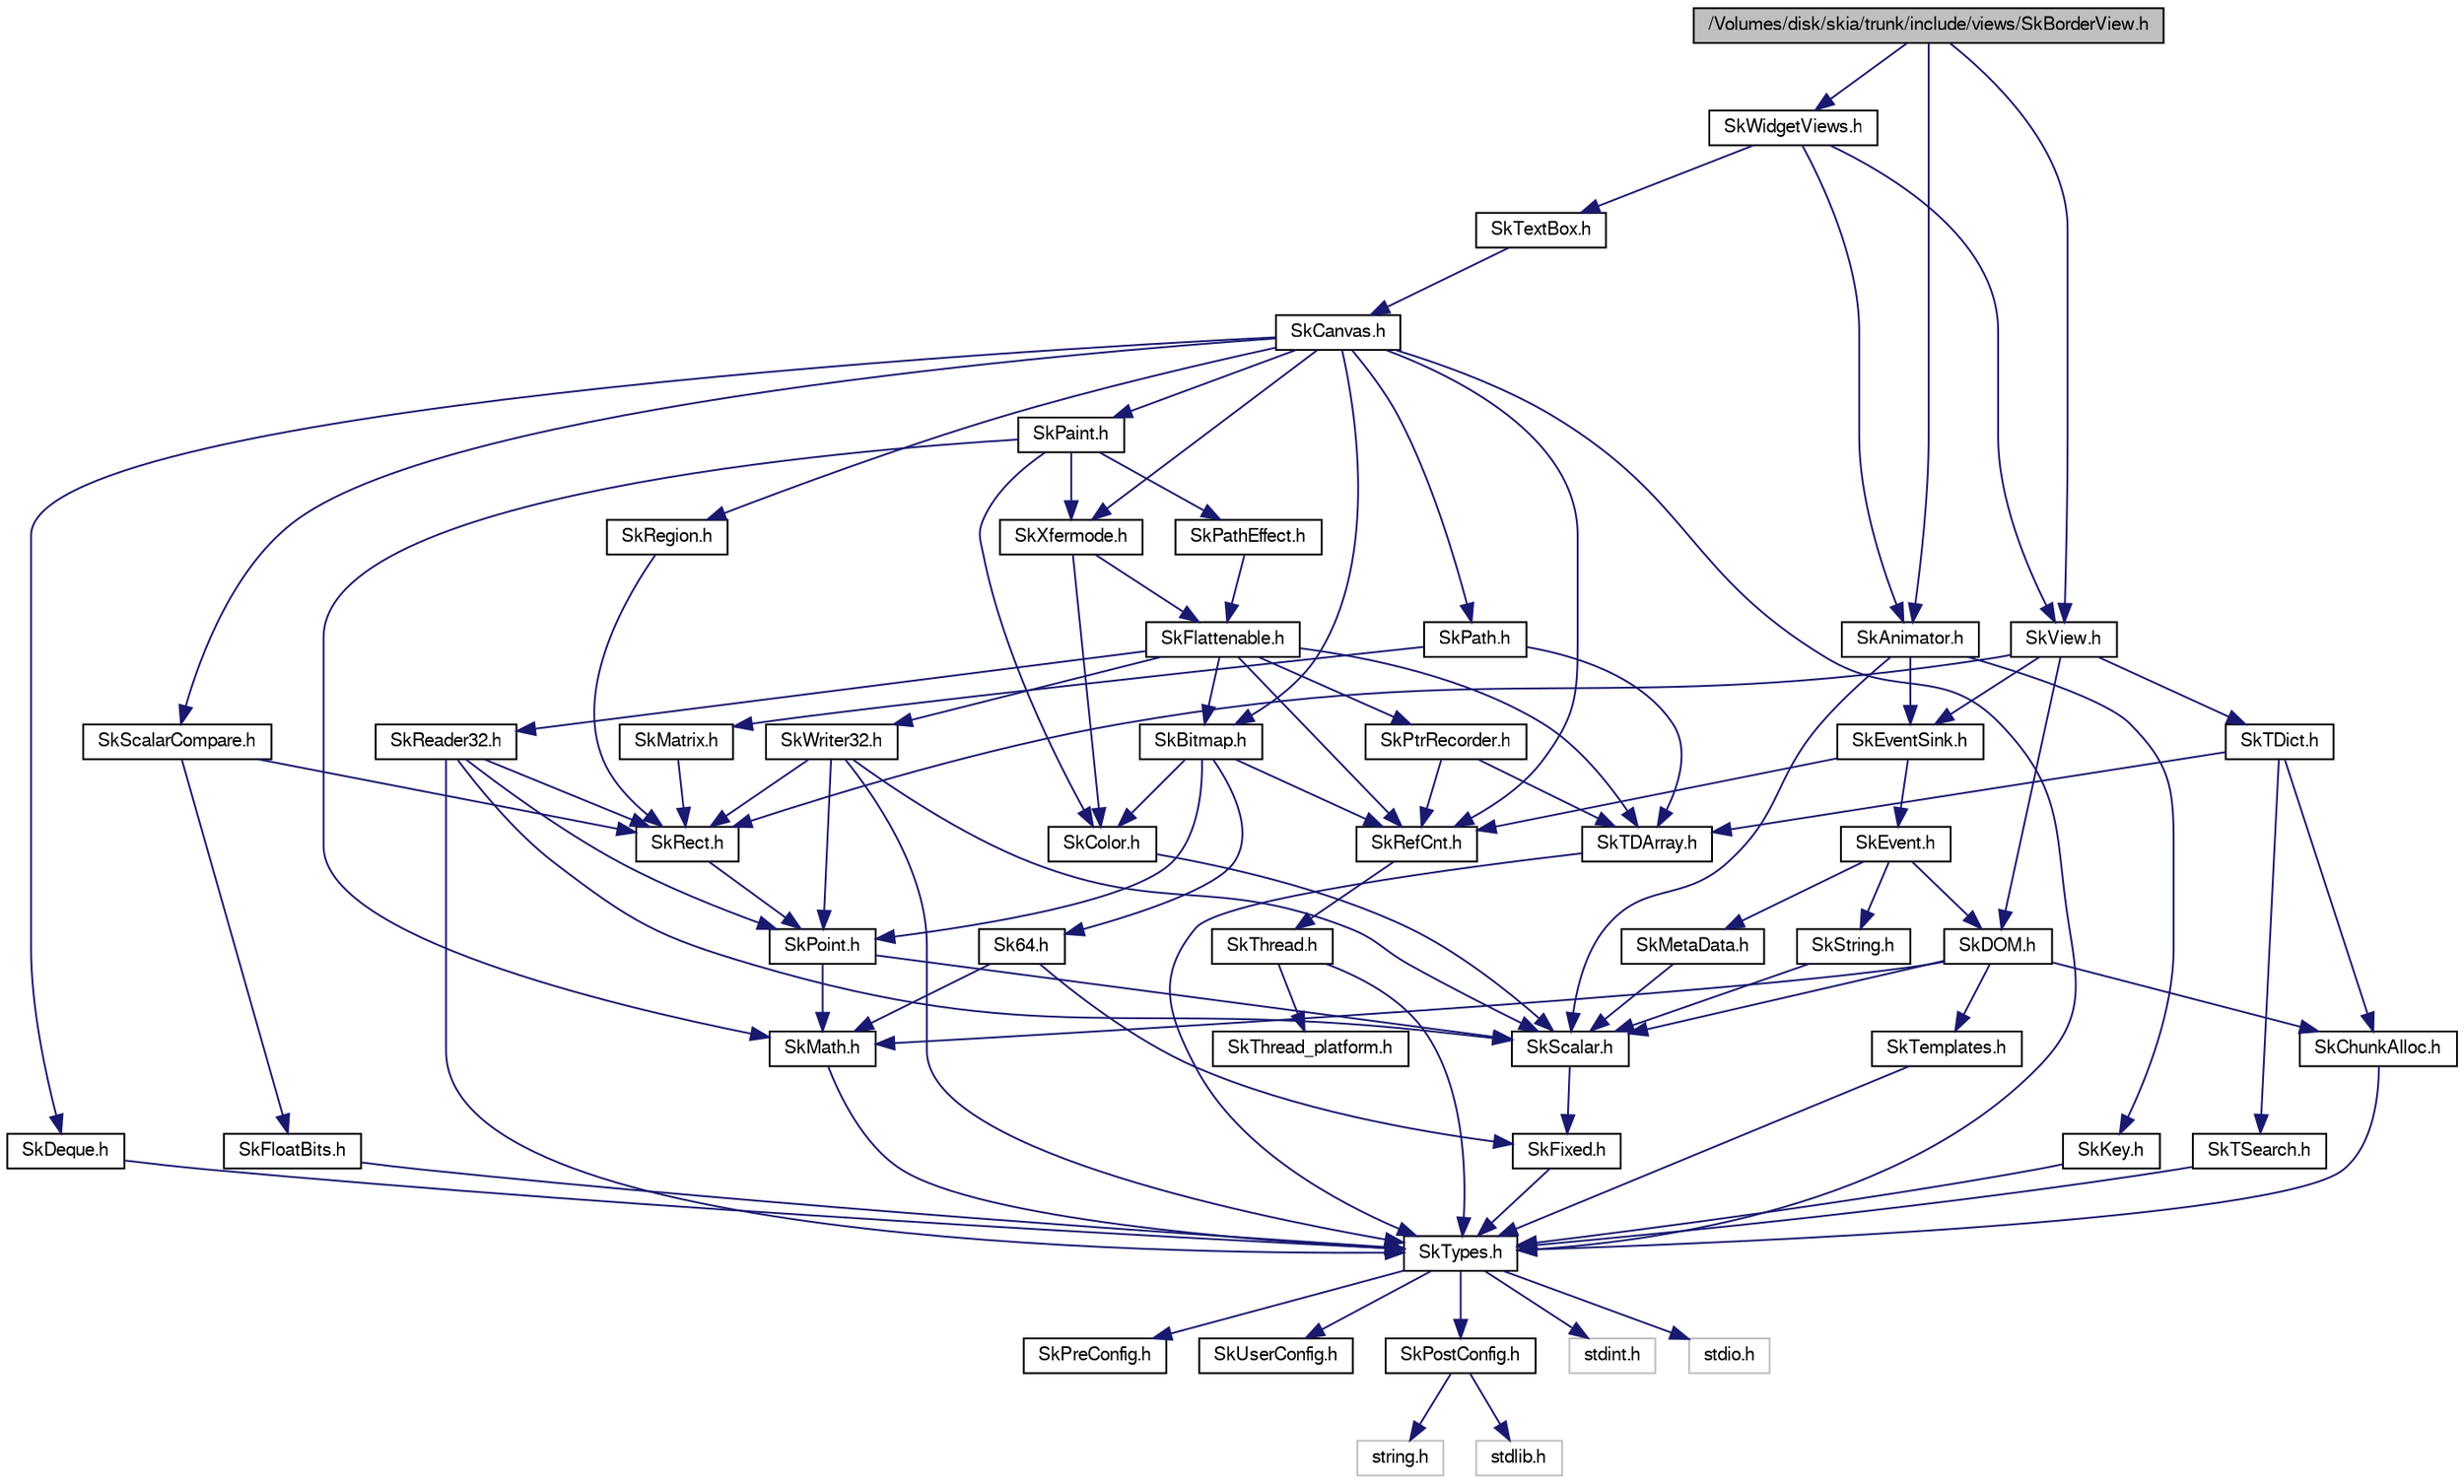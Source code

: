 digraph G
{
  edge [fontname="FreeSans",fontsize="10",labelfontname="FreeSans",labelfontsize="10"];
  node [fontname="FreeSans",fontsize="10",shape=record];
  Node1 [label="/Volumes/disk/skia/trunk/include/views/SkBorderView.h",height=0.2,width=0.4,color="black", fillcolor="grey75", style="filled" fontcolor="black"];
  Node1 -> Node2 [color="midnightblue",fontsize="10",style="solid",fontname="FreeSans"];
  Node2 [label="SkView.h",height=0.2,width=0.4,color="black", fillcolor="white", style="filled",URL="$_sk_view_8h.html"];
  Node2 -> Node3 [color="midnightblue",fontsize="10",style="solid",fontname="FreeSans"];
  Node3 [label="SkEventSink.h",height=0.2,width=0.4,color="black", fillcolor="white", style="filled",URL="$_sk_event_sink_8h.html"];
  Node3 -> Node4 [color="midnightblue",fontsize="10",style="solid",fontname="FreeSans"];
  Node4 [label="SkRefCnt.h",height=0.2,width=0.4,color="black", fillcolor="white", style="filled",URL="$_sk_ref_cnt_8h.html"];
  Node4 -> Node5 [color="midnightblue",fontsize="10",style="solid",fontname="FreeSans"];
  Node5 [label="SkThread.h",height=0.2,width=0.4,color="black", fillcolor="white", style="filled",URL="$_sk_thread_8h.html"];
  Node5 -> Node6 [color="midnightblue",fontsize="10",style="solid",fontname="FreeSans"];
  Node6 [label="SkTypes.h",height=0.2,width=0.4,color="black", fillcolor="white", style="filled",URL="$_sk_types_8h.html"];
  Node6 -> Node7 [color="midnightblue",fontsize="10",style="solid",fontname="FreeSans"];
  Node7 [label="SkPreConfig.h",height=0.2,width=0.4,color="black", fillcolor="white", style="filled",URL="$_sk_pre_config_8h.html"];
  Node6 -> Node8 [color="midnightblue",fontsize="10",style="solid",fontname="FreeSans"];
  Node8 [label="SkUserConfig.h",height=0.2,width=0.4,color="black", fillcolor="white", style="filled",URL="$_sk_user_config_8h.html"];
  Node6 -> Node9 [color="midnightblue",fontsize="10",style="solid",fontname="FreeSans"];
  Node9 [label="SkPostConfig.h",height=0.2,width=0.4,color="black", fillcolor="white", style="filled",URL="$_sk_post_config_8h.html"];
  Node9 -> Node10 [color="midnightblue",fontsize="10",style="solid",fontname="FreeSans"];
  Node10 [label="string.h",height=0.2,width=0.4,color="grey75", fillcolor="white", style="filled"];
  Node9 -> Node11 [color="midnightblue",fontsize="10",style="solid",fontname="FreeSans"];
  Node11 [label="stdlib.h",height=0.2,width=0.4,color="grey75", fillcolor="white", style="filled"];
  Node6 -> Node12 [color="midnightblue",fontsize="10",style="solid",fontname="FreeSans"];
  Node12 [label="stdint.h",height=0.2,width=0.4,color="grey75", fillcolor="white", style="filled"];
  Node6 -> Node13 [color="midnightblue",fontsize="10",style="solid",fontname="FreeSans"];
  Node13 [label="stdio.h",height=0.2,width=0.4,color="grey75", fillcolor="white", style="filled"];
  Node5 -> Node14 [color="midnightblue",fontsize="10",style="solid",fontname="FreeSans"];
  Node14 [label="SkThread_platform.h",height=0.2,width=0.4,color="black", fillcolor="white", style="filled",URL="$_sk_thread__platform_8h.html"];
  Node3 -> Node15 [color="midnightblue",fontsize="10",style="solid",fontname="FreeSans"];
  Node15 [label="SkEvent.h",height=0.2,width=0.4,color="black", fillcolor="white", style="filled",URL="$_sk_event_8h.html"];
  Node15 -> Node16 [color="midnightblue",fontsize="10",style="solid",fontname="FreeSans"];
  Node16 [label="SkDOM.h",height=0.2,width=0.4,color="black", fillcolor="white", style="filled",URL="$_sk_d_o_m_8h.html"];
  Node16 -> Node17 [color="midnightblue",fontsize="10",style="solid",fontname="FreeSans"];
  Node17 [label="SkChunkAlloc.h",height=0.2,width=0.4,color="black", fillcolor="white", style="filled",URL="$_sk_chunk_alloc_8h.html"];
  Node17 -> Node6 [color="midnightblue",fontsize="10",style="solid",fontname="FreeSans"];
  Node16 -> Node18 [color="midnightblue",fontsize="10",style="solid",fontname="FreeSans"];
  Node18 [label="SkMath.h",height=0.2,width=0.4,color="black", fillcolor="white", style="filled",URL="$_sk_math_8h.html"];
  Node18 -> Node6 [color="midnightblue",fontsize="10",style="solid",fontname="FreeSans"];
  Node16 -> Node19 [color="midnightblue",fontsize="10",style="solid",fontname="FreeSans"];
  Node19 [label="SkScalar.h",height=0.2,width=0.4,color="black", fillcolor="white", style="filled",URL="$_sk_scalar_8h.html"];
  Node19 -> Node20 [color="midnightblue",fontsize="10",style="solid",fontname="FreeSans"];
  Node20 [label="SkFixed.h",height=0.2,width=0.4,color="black", fillcolor="white", style="filled",URL="$_sk_fixed_8h.html"];
  Node20 -> Node6 [color="midnightblue",fontsize="10",style="solid",fontname="FreeSans"];
  Node16 -> Node21 [color="midnightblue",fontsize="10",style="solid",fontname="FreeSans"];
  Node21 [label="SkTemplates.h",height=0.2,width=0.4,color="black", fillcolor="white", style="filled",URL="$_sk_templates_8h.html"];
  Node21 -> Node6 [color="midnightblue",fontsize="10",style="solid",fontname="FreeSans"];
  Node15 -> Node22 [color="midnightblue",fontsize="10",style="solid",fontname="FreeSans"];
  Node22 [label="SkMetaData.h",height=0.2,width=0.4,color="black", fillcolor="white", style="filled",URL="$_sk_meta_data_8h.html"];
  Node22 -> Node19 [color="midnightblue",fontsize="10",style="solid",fontname="FreeSans"];
  Node15 -> Node23 [color="midnightblue",fontsize="10",style="solid",fontname="FreeSans"];
  Node23 [label="SkString.h",height=0.2,width=0.4,color="black", fillcolor="white", style="filled",URL="$_sk_string_8h.html"];
  Node23 -> Node19 [color="midnightblue",fontsize="10",style="solid",fontname="FreeSans"];
  Node2 -> Node24 [color="midnightblue",fontsize="10",style="solid",fontname="FreeSans"];
  Node24 [label="SkRect.h",height=0.2,width=0.4,color="black", fillcolor="white", style="filled",URL="$_sk_rect_8h.html"];
  Node24 -> Node25 [color="midnightblue",fontsize="10",style="solid",fontname="FreeSans"];
  Node25 [label="SkPoint.h",height=0.2,width=0.4,color="black", fillcolor="white", style="filled",URL="$_sk_point_8h.html"];
  Node25 -> Node18 [color="midnightblue",fontsize="10",style="solid",fontname="FreeSans"];
  Node25 -> Node19 [color="midnightblue",fontsize="10",style="solid",fontname="FreeSans"];
  Node2 -> Node16 [color="midnightblue",fontsize="10",style="solid",fontname="FreeSans"];
  Node2 -> Node26 [color="midnightblue",fontsize="10",style="solid",fontname="FreeSans"];
  Node26 [label="SkTDict.h",height=0.2,width=0.4,color="black", fillcolor="white", style="filled",URL="$_sk_t_dict_8h.html"];
  Node26 -> Node17 [color="midnightblue",fontsize="10",style="solid",fontname="FreeSans"];
  Node26 -> Node27 [color="midnightblue",fontsize="10",style="solid",fontname="FreeSans"];
  Node27 [label="SkTSearch.h",height=0.2,width=0.4,color="black", fillcolor="white", style="filled",URL="$_sk_t_search_8h.html"];
  Node27 -> Node6 [color="midnightblue",fontsize="10",style="solid",fontname="FreeSans"];
  Node26 -> Node28 [color="midnightblue",fontsize="10",style="solid",fontname="FreeSans"];
  Node28 [label="SkTDArray.h",height=0.2,width=0.4,color="black", fillcolor="white", style="filled",URL="$_sk_t_d_array_8h.html"];
  Node28 -> Node6 [color="midnightblue",fontsize="10",style="solid",fontname="FreeSans"];
  Node1 -> Node29 [color="midnightblue",fontsize="10",style="solid",fontname="FreeSans"];
  Node29 [label="SkWidgetViews.h",height=0.2,width=0.4,color="black", fillcolor="white", style="filled",URL="$_sk_widget_views_8h.html"];
  Node29 -> Node2 [color="midnightblue",fontsize="10",style="solid",fontname="FreeSans"];
  Node29 -> Node30 [color="midnightblue",fontsize="10",style="solid",fontname="FreeSans"];
  Node30 [label="SkAnimator.h",height=0.2,width=0.4,color="black", fillcolor="white", style="filled",URL="$_sk_animator_8h.html"];
  Node30 -> Node19 [color="midnightblue",fontsize="10",style="solid",fontname="FreeSans"];
  Node30 -> Node31 [color="midnightblue",fontsize="10",style="solid",fontname="FreeSans"];
  Node31 [label="SkKey.h",height=0.2,width=0.4,color="black", fillcolor="white", style="filled",URL="$_sk_key_8h.html"];
  Node31 -> Node6 [color="midnightblue",fontsize="10",style="solid",fontname="FreeSans"];
  Node30 -> Node3 [color="midnightblue",fontsize="10",style="solid",fontname="FreeSans"];
  Node29 -> Node32 [color="midnightblue",fontsize="10",style="solid",fontname="FreeSans"];
  Node32 [label="SkTextBox.h",height=0.2,width=0.4,color="black", fillcolor="white", style="filled",URL="$_sk_text_box_8h.html"];
  Node32 -> Node33 [color="midnightblue",fontsize="10",style="solid",fontname="FreeSans"];
  Node33 [label="SkCanvas.h",height=0.2,width=0.4,color="black", fillcolor="white", style="filled",URL="$_sk_canvas_8h.html"];
  Node33 -> Node6 [color="midnightblue",fontsize="10",style="solid",fontname="FreeSans"];
  Node33 -> Node34 [color="midnightblue",fontsize="10",style="solid",fontname="FreeSans"];
  Node34 [label="SkBitmap.h",height=0.2,width=0.4,color="black", fillcolor="white", style="filled",URL="$_sk_bitmap_8h.html"];
  Node34 -> Node35 [color="midnightblue",fontsize="10",style="solid",fontname="FreeSans"];
  Node35 [label="Sk64.h",height=0.2,width=0.4,color="black", fillcolor="white", style="filled",URL="$_sk64_8h.html"];
  Node35 -> Node20 [color="midnightblue",fontsize="10",style="solid",fontname="FreeSans"];
  Node35 -> Node18 [color="midnightblue",fontsize="10",style="solid",fontname="FreeSans"];
  Node34 -> Node36 [color="midnightblue",fontsize="10",style="solid",fontname="FreeSans"];
  Node36 [label="SkColor.h",height=0.2,width=0.4,color="black", fillcolor="white", style="filled",URL="$_sk_color_8h.html"];
  Node36 -> Node19 [color="midnightblue",fontsize="10",style="solid",fontname="FreeSans"];
  Node34 -> Node25 [color="midnightblue",fontsize="10",style="solid",fontname="FreeSans"];
  Node34 -> Node4 [color="midnightblue",fontsize="10",style="solid",fontname="FreeSans"];
  Node33 -> Node37 [color="midnightblue",fontsize="10",style="solid",fontname="FreeSans"];
  Node37 [label="SkDeque.h",height=0.2,width=0.4,color="black", fillcolor="white", style="filled",URL="$_sk_deque_8h.html"];
  Node37 -> Node6 [color="midnightblue",fontsize="10",style="solid",fontname="FreeSans"];
  Node33 -> Node38 [color="midnightblue",fontsize="10",style="solid",fontname="FreeSans"];
  Node38 [label="SkPaint.h",height=0.2,width=0.4,color="black", fillcolor="white", style="filled",URL="$_sk_paint_8h.html"];
  Node38 -> Node36 [color="midnightblue",fontsize="10",style="solid",fontname="FreeSans"];
  Node38 -> Node18 [color="midnightblue",fontsize="10",style="solid",fontname="FreeSans"];
  Node38 -> Node39 [color="midnightblue",fontsize="10",style="solid",fontname="FreeSans"];
  Node39 [label="SkXfermode.h",height=0.2,width=0.4,color="black", fillcolor="white", style="filled",URL="$_sk_xfermode_8h.html"];
  Node39 -> Node40 [color="midnightblue",fontsize="10",style="solid",fontname="FreeSans"];
  Node40 [label="SkFlattenable.h",height=0.2,width=0.4,color="black", fillcolor="white", style="filled",URL="$_sk_flattenable_8h.html"];
  Node40 -> Node4 [color="midnightblue",fontsize="10",style="solid",fontname="FreeSans"];
  Node40 -> Node34 [color="midnightblue",fontsize="10",style="solid",fontname="FreeSans"];
  Node40 -> Node41 [color="midnightblue",fontsize="10",style="solid",fontname="FreeSans"];
  Node41 [label="SkReader32.h",height=0.2,width=0.4,color="black", fillcolor="white", style="filled",URL="$_sk_reader32_8h.html"];
  Node41 -> Node6 [color="midnightblue",fontsize="10",style="solid",fontname="FreeSans"];
  Node41 -> Node19 [color="midnightblue",fontsize="10",style="solid",fontname="FreeSans"];
  Node41 -> Node25 [color="midnightblue",fontsize="10",style="solid",fontname="FreeSans"];
  Node41 -> Node24 [color="midnightblue",fontsize="10",style="solid",fontname="FreeSans"];
  Node40 -> Node28 [color="midnightblue",fontsize="10",style="solid",fontname="FreeSans"];
  Node40 -> Node42 [color="midnightblue",fontsize="10",style="solid",fontname="FreeSans"];
  Node42 [label="SkWriter32.h",height=0.2,width=0.4,color="black", fillcolor="white", style="filled",URL="$_sk_writer32_8h.html"];
  Node42 -> Node6 [color="midnightblue",fontsize="10",style="solid",fontname="FreeSans"];
  Node42 -> Node19 [color="midnightblue",fontsize="10",style="solid",fontname="FreeSans"];
  Node42 -> Node25 [color="midnightblue",fontsize="10",style="solid",fontname="FreeSans"];
  Node42 -> Node24 [color="midnightblue",fontsize="10",style="solid",fontname="FreeSans"];
  Node40 -> Node43 [color="midnightblue",fontsize="10",style="solid",fontname="FreeSans"];
  Node43 [label="SkPtrRecorder.h",height=0.2,width=0.4,color="black", fillcolor="white", style="filled",URL="$_sk_ptr_recorder_8h.html"];
  Node43 -> Node4 [color="midnightblue",fontsize="10",style="solid",fontname="FreeSans"];
  Node43 -> Node28 [color="midnightblue",fontsize="10",style="solid",fontname="FreeSans"];
  Node39 -> Node36 [color="midnightblue",fontsize="10",style="solid",fontname="FreeSans"];
  Node38 -> Node44 [color="midnightblue",fontsize="10",style="solid",fontname="FreeSans"];
  Node44 [label="SkPathEffect.h",height=0.2,width=0.4,color="black", fillcolor="white", style="filled",URL="$_sk_path_effect_8h.html"];
  Node44 -> Node40 [color="midnightblue",fontsize="10",style="solid",fontname="FreeSans"];
  Node33 -> Node4 [color="midnightblue",fontsize="10",style="solid",fontname="FreeSans"];
  Node33 -> Node45 [color="midnightblue",fontsize="10",style="solid",fontname="FreeSans"];
  Node45 [label="SkPath.h",height=0.2,width=0.4,color="black", fillcolor="white", style="filled",URL="$_sk_path_8h.html"];
  Node45 -> Node46 [color="midnightblue",fontsize="10",style="solid",fontname="FreeSans"];
  Node46 [label="SkMatrix.h",height=0.2,width=0.4,color="black", fillcolor="white", style="filled",URL="$_sk_matrix_8h.html"];
  Node46 -> Node24 [color="midnightblue",fontsize="10",style="solid",fontname="FreeSans"];
  Node45 -> Node28 [color="midnightblue",fontsize="10",style="solid",fontname="FreeSans"];
  Node33 -> Node47 [color="midnightblue",fontsize="10",style="solid",fontname="FreeSans"];
  Node47 [label="SkRegion.h",height=0.2,width=0.4,color="black", fillcolor="white", style="filled",URL="$_sk_region_8h.html"];
  Node47 -> Node24 [color="midnightblue",fontsize="10",style="solid",fontname="FreeSans"];
  Node33 -> Node48 [color="midnightblue",fontsize="10",style="solid",fontname="FreeSans"];
  Node48 [label="SkScalarCompare.h",height=0.2,width=0.4,color="black", fillcolor="white", style="filled",URL="$_sk_scalar_compare_8h.html"];
  Node48 -> Node49 [color="midnightblue",fontsize="10",style="solid",fontname="FreeSans"];
  Node49 [label="SkFloatBits.h",height=0.2,width=0.4,color="black", fillcolor="white", style="filled",URL="$_sk_float_bits_8h.html"];
  Node49 -> Node6 [color="midnightblue",fontsize="10",style="solid",fontname="FreeSans"];
  Node48 -> Node24 [color="midnightblue",fontsize="10",style="solid",fontname="FreeSans"];
  Node33 -> Node39 [color="midnightblue",fontsize="10",style="solid",fontname="FreeSans"];
  Node1 -> Node30 [color="midnightblue",fontsize="10",style="solid",fontname="FreeSans"];
}
